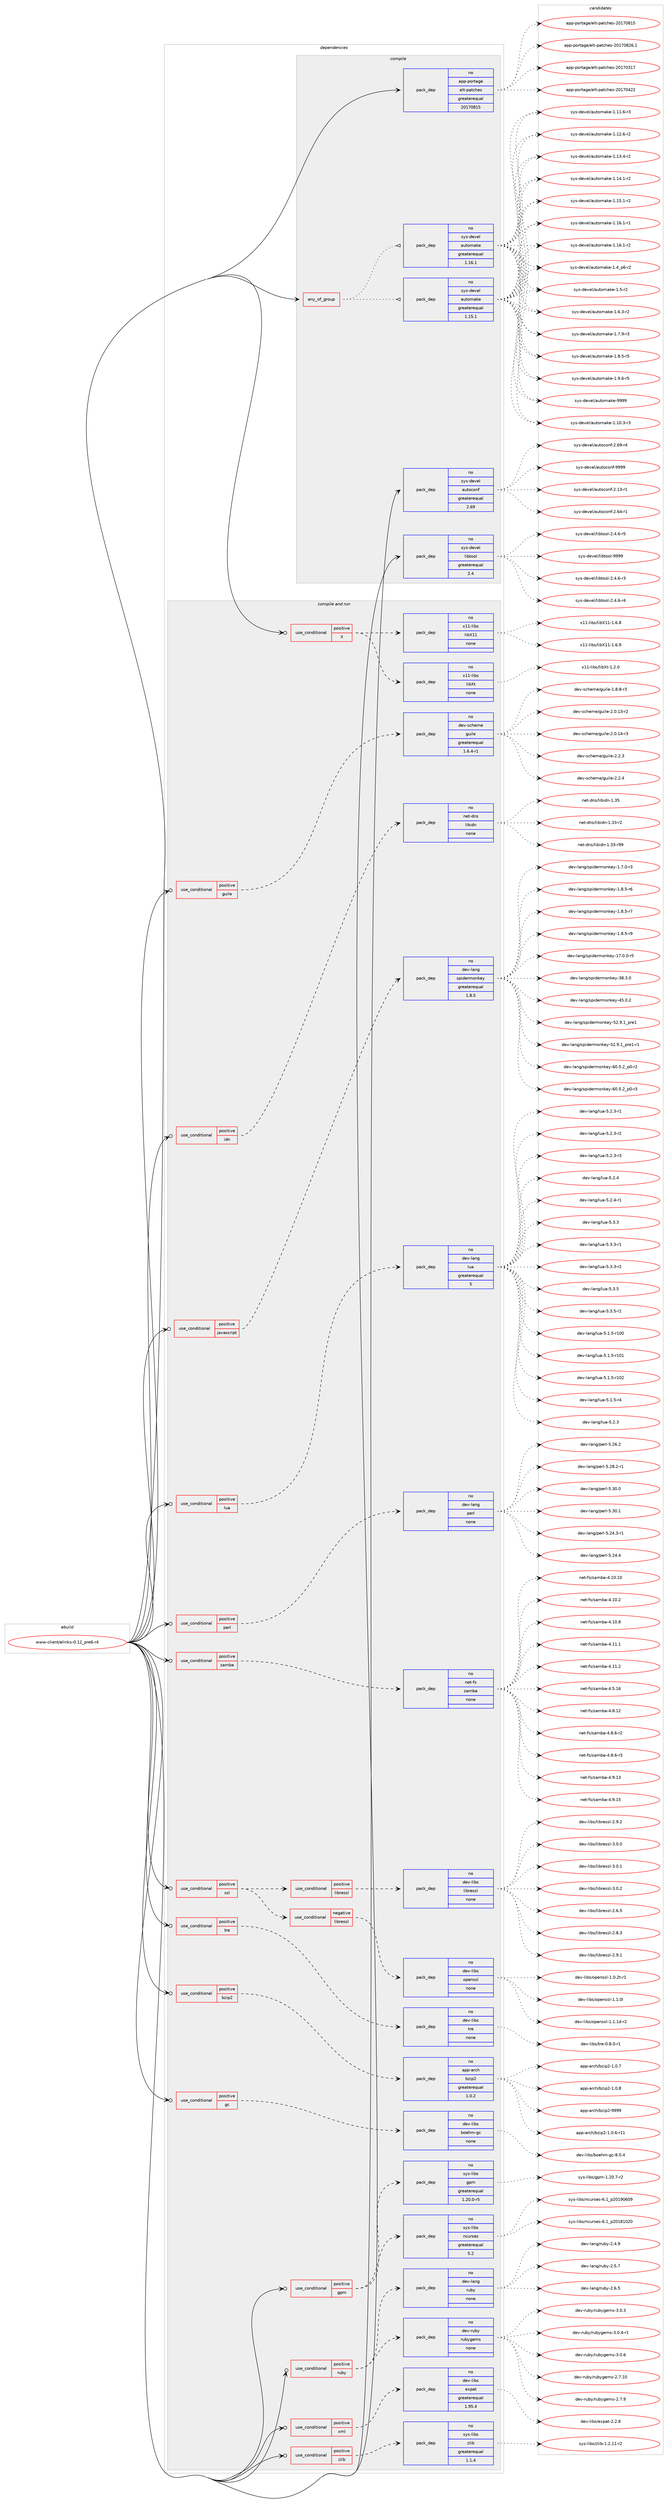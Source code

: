 digraph prolog {

# *************
# Graph options
# *************

newrank=true;
concentrate=true;
compound=true;
graph [rankdir=LR,fontname=Helvetica,fontsize=10,ranksep=1.5];#, ranksep=2.5, nodesep=0.2];
edge  [arrowhead=vee];
node  [fontname=Helvetica,fontsize=10];

# **********
# The ebuild
# **********

subgraph cluster_leftcol {
color=gray;
rank=same;
label=<<i>ebuild</i>>;
id [label="www-client/elinks-0.12_pre6-r4", color=red, width=4, href="../www-client/elinks-0.12_pre6-r4.svg"];
}

# ****************
# The dependencies
# ****************

subgraph cluster_midcol {
color=gray;
label=<<i>dependencies</i>>;
subgraph cluster_compile {
fillcolor="#eeeeee";
style=filled;
label=<<i>compile</i>>;
subgraph any15752 {
dependency906916 [label=<<TABLE BORDER="0" CELLBORDER="1" CELLSPACING="0" CELLPADDING="4"><TR><TD CELLPADDING="10">any_of_group</TD></TR></TABLE>>, shape=none, color=red];subgraph pack673235 {
dependency906917 [label=<<TABLE BORDER="0" CELLBORDER="1" CELLSPACING="0" CELLPADDING="4" WIDTH="220"><TR><TD ROWSPAN="6" CELLPADDING="30">pack_dep</TD></TR><TR><TD WIDTH="110">no</TD></TR><TR><TD>sys-devel</TD></TR><TR><TD>automake</TD></TR><TR><TD>greaterequal</TD></TR><TR><TD>1.16.1</TD></TR></TABLE>>, shape=none, color=blue];
}
dependency906916:e -> dependency906917:w [weight=20,style="dotted",arrowhead="oinv"];
subgraph pack673236 {
dependency906918 [label=<<TABLE BORDER="0" CELLBORDER="1" CELLSPACING="0" CELLPADDING="4" WIDTH="220"><TR><TD ROWSPAN="6" CELLPADDING="30">pack_dep</TD></TR><TR><TD WIDTH="110">no</TD></TR><TR><TD>sys-devel</TD></TR><TR><TD>automake</TD></TR><TR><TD>greaterequal</TD></TR><TR><TD>1.15.1</TD></TR></TABLE>>, shape=none, color=blue];
}
dependency906916:e -> dependency906918:w [weight=20,style="dotted",arrowhead="oinv"];
}
id:e -> dependency906916:w [weight=20,style="solid",arrowhead="vee"];
subgraph pack673237 {
dependency906919 [label=<<TABLE BORDER="0" CELLBORDER="1" CELLSPACING="0" CELLPADDING="4" WIDTH="220"><TR><TD ROWSPAN="6" CELLPADDING="30">pack_dep</TD></TR><TR><TD WIDTH="110">no</TD></TR><TR><TD>app-portage</TD></TR><TR><TD>elt-patches</TD></TR><TR><TD>greaterequal</TD></TR><TR><TD>20170815</TD></TR></TABLE>>, shape=none, color=blue];
}
id:e -> dependency906919:w [weight=20,style="solid",arrowhead="vee"];
subgraph pack673238 {
dependency906920 [label=<<TABLE BORDER="0" CELLBORDER="1" CELLSPACING="0" CELLPADDING="4" WIDTH="220"><TR><TD ROWSPAN="6" CELLPADDING="30">pack_dep</TD></TR><TR><TD WIDTH="110">no</TD></TR><TR><TD>sys-devel</TD></TR><TR><TD>autoconf</TD></TR><TR><TD>greaterequal</TD></TR><TR><TD>2.69</TD></TR></TABLE>>, shape=none, color=blue];
}
id:e -> dependency906920:w [weight=20,style="solid",arrowhead="vee"];
subgraph pack673239 {
dependency906921 [label=<<TABLE BORDER="0" CELLBORDER="1" CELLSPACING="0" CELLPADDING="4" WIDTH="220"><TR><TD ROWSPAN="6" CELLPADDING="30">pack_dep</TD></TR><TR><TD WIDTH="110">no</TD></TR><TR><TD>sys-devel</TD></TR><TR><TD>libtool</TD></TR><TR><TD>greaterequal</TD></TR><TR><TD>2.4</TD></TR></TABLE>>, shape=none, color=blue];
}
id:e -> dependency906921:w [weight=20,style="solid",arrowhead="vee"];
}
subgraph cluster_compileandrun {
fillcolor="#eeeeee";
style=filled;
label=<<i>compile and run</i>>;
subgraph cond217361 {
dependency906922 [label=<<TABLE BORDER="0" CELLBORDER="1" CELLSPACING="0" CELLPADDING="4"><TR><TD ROWSPAN="3" CELLPADDING="10">use_conditional</TD></TR><TR><TD>positive</TD></TR><TR><TD>X</TD></TR></TABLE>>, shape=none, color=red];
subgraph pack673240 {
dependency906923 [label=<<TABLE BORDER="0" CELLBORDER="1" CELLSPACING="0" CELLPADDING="4" WIDTH="220"><TR><TD ROWSPAN="6" CELLPADDING="30">pack_dep</TD></TR><TR><TD WIDTH="110">no</TD></TR><TR><TD>x11-libs</TD></TR><TR><TD>libX11</TD></TR><TR><TD>none</TD></TR><TR><TD></TD></TR></TABLE>>, shape=none, color=blue];
}
dependency906922:e -> dependency906923:w [weight=20,style="dashed",arrowhead="vee"];
subgraph pack673241 {
dependency906924 [label=<<TABLE BORDER="0" CELLBORDER="1" CELLSPACING="0" CELLPADDING="4" WIDTH="220"><TR><TD ROWSPAN="6" CELLPADDING="30">pack_dep</TD></TR><TR><TD WIDTH="110">no</TD></TR><TR><TD>x11-libs</TD></TR><TR><TD>libXt</TD></TR><TR><TD>none</TD></TR><TR><TD></TD></TR></TABLE>>, shape=none, color=blue];
}
dependency906922:e -> dependency906924:w [weight=20,style="dashed",arrowhead="vee"];
}
id:e -> dependency906922:w [weight=20,style="solid",arrowhead="odotvee"];
subgraph cond217362 {
dependency906925 [label=<<TABLE BORDER="0" CELLBORDER="1" CELLSPACING="0" CELLPADDING="4"><TR><TD ROWSPAN="3" CELLPADDING="10">use_conditional</TD></TR><TR><TD>positive</TD></TR><TR><TD>bzip2</TD></TR></TABLE>>, shape=none, color=red];
subgraph pack673242 {
dependency906926 [label=<<TABLE BORDER="0" CELLBORDER="1" CELLSPACING="0" CELLPADDING="4" WIDTH="220"><TR><TD ROWSPAN="6" CELLPADDING="30">pack_dep</TD></TR><TR><TD WIDTH="110">no</TD></TR><TR><TD>app-arch</TD></TR><TR><TD>bzip2</TD></TR><TR><TD>greaterequal</TD></TR><TR><TD>1.0.2</TD></TR></TABLE>>, shape=none, color=blue];
}
dependency906925:e -> dependency906926:w [weight=20,style="dashed",arrowhead="vee"];
}
id:e -> dependency906925:w [weight=20,style="solid",arrowhead="odotvee"];
subgraph cond217363 {
dependency906927 [label=<<TABLE BORDER="0" CELLBORDER="1" CELLSPACING="0" CELLPADDING="4"><TR><TD ROWSPAN="3" CELLPADDING="10">use_conditional</TD></TR><TR><TD>positive</TD></TR><TR><TD>gc</TD></TR></TABLE>>, shape=none, color=red];
subgraph pack673243 {
dependency906928 [label=<<TABLE BORDER="0" CELLBORDER="1" CELLSPACING="0" CELLPADDING="4" WIDTH="220"><TR><TD ROWSPAN="6" CELLPADDING="30">pack_dep</TD></TR><TR><TD WIDTH="110">no</TD></TR><TR><TD>dev-libs</TD></TR><TR><TD>boehm-gc</TD></TR><TR><TD>none</TD></TR><TR><TD></TD></TR></TABLE>>, shape=none, color=blue];
}
dependency906927:e -> dependency906928:w [weight=20,style="dashed",arrowhead="vee"];
}
id:e -> dependency906927:w [weight=20,style="solid",arrowhead="odotvee"];
subgraph cond217364 {
dependency906929 [label=<<TABLE BORDER="0" CELLBORDER="1" CELLSPACING="0" CELLPADDING="4"><TR><TD ROWSPAN="3" CELLPADDING="10">use_conditional</TD></TR><TR><TD>positive</TD></TR><TR><TD>gpm</TD></TR></TABLE>>, shape=none, color=red];
subgraph pack673244 {
dependency906930 [label=<<TABLE BORDER="0" CELLBORDER="1" CELLSPACING="0" CELLPADDING="4" WIDTH="220"><TR><TD ROWSPAN="6" CELLPADDING="30">pack_dep</TD></TR><TR><TD WIDTH="110">no</TD></TR><TR><TD>sys-libs</TD></TR><TR><TD>ncurses</TD></TR><TR><TD>greaterequal</TD></TR><TR><TD>5.2</TD></TR></TABLE>>, shape=none, color=blue];
}
dependency906929:e -> dependency906930:w [weight=20,style="dashed",arrowhead="vee"];
subgraph pack673245 {
dependency906931 [label=<<TABLE BORDER="0" CELLBORDER="1" CELLSPACING="0" CELLPADDING="4" WIDTH="220"><TR><TD ROWSPAN="6" CELLPADDING="30">pack_dep</TD></TR><TR><TD WIDTH="110">no</TD></TR><TR><TD>sys-libs</TD></TR><TR><TD>gpm</TD></TR><TR><TD>greaterequal</TD></TR><TR><TD>1.20.0-r5</TD></TR></TABLE>>, shape=none, color=blue];
}
dependency906929:e -> dependency906931:w [weight=20,style="dashed",arrowhead="vee"];
}
id:e -> dependency906929:w [weight=20,style="solid",arrowhead="odotvee"];
subgraph cond217365 {
dependency906932 [label=<<TABLE BORDER="0" CELLBORDER="1" CELLSPACING="0" CELLPADDING="4"><TR><TD ROWSPAN="3" CELLPADDING="10">use_conditional</TD></TR><TR><TD>positive</TD></TR><TR><TD>guile</TD></TR></TABLE>>, shape=none, color=red];
subgraph pack673246 {
dependency906933 [label=<<TABLE BORDER="0" CELLBORDER="1" CELLSPACING="0" CELLPADDING="4" WIDTH="220"><TR><TD ROWSPAN="6" CELLPADDING="30">pack_dep</TD></TR><TR><TD WIDTH="110">no</TD></TR><TR><TD>dev-scheme</TD></TR><TR><TD>guile</TD></TR><TR><TD>greaterequal</TD></TR><TR><TD>1.6.4-r1</TD></TR></TABLE>>, shape=none, color=blue];
}
dependency906932:e -> dependency906933:w [weight=20,style="dashed",arrowhead="vee"];
}
id:e -> dependency906932:w [weight=20,style="solid",arrowhead="odotvee"];
subgraph cond217366 {
dependency906934 [label=<<TABLE BORDER="0" CELLBORDER="1" CELLSPACING="0" CELLPADDING="4"><TR><TD ROWSPAN="3" CELLPADDING="10">use_conditional</TD></TR><TR><TD>positive</TD></TR><TR><TD>idn</TD></TR></TABLE>>, shape=none, color=red];
subgraph pack673247 {
dependency906935 [label=<<TABLE BORDER="0" CELLBORDER="1" CELLSPACING="0" CELLPADDING="4" WIDTH="220"><TR><TD ROWSPAN="6" CELLPADDING="30">pack_dep</TD></TR><TR><TD WIDTH="110">no</TD></TR><TR><TD>net-dns</TD></TR><TR><TD>libidn</TD></TR><TR><TD>none</TD></TR><TR><TD></TD></TR></TABLE>>, shape=none, color=blue];
}
dependency906934:e -> dependency906935:w [weight=20,style="dashed",arrowhead="vee"];
}
id:e -> dependency906934:w [weight=20,style="solid",arrowhead="odotvee"];
subgraph cond217367 {
dependency906936 [label=<<TABLE BORDER="0" CELLBORDER="1" CELLSPACING="0" CELLPADDING="4"><TR><TD ROWSPAN="3" CELLPADDING="10">use_conditional</TD></TR><TR><TD>positive</TD></TR><TR><TD>javascript</TD></TR></TABLE>>, shape=none, color=red];
subgraph pack673248 {
dependency906937 [label=<<TABLE BORDER="0" CELLBORDER="1" CELLSPACING="0" CELLPADDING="4" WIDTH="220"><TR><TD ROWSPAN="6" CELLPADDING="30">pack_dep</TD></TR><TR><TD WIDTH="110">no</TD></TR><TR><TD>dev-lang</TD></TR><TR><TD>spidermonkey</TD></TR><TR><TD>greaterequal</TD></TR><TR><TD>1.8.5</TD></TR></TABLE>>, shape=none, color=blue];
}
dependency906936:e -> dependency906937:w [weight=20,style="dashed",arrowhead="vee"];
}
id:e -> dependency906936:w [weight=20,style="solid",arrowhead="odotvee"];
subgraph cond217368 {
dependency906938 [label=<<TABLE BORDER="0" CELLBORDER="1" CELLSPACING="0" CELLPADDING="4"><TR><TD ROWSPAN="3" CELLPADDING="10">use_conditional</TD></TR><TR><TD>positive</TD></TR><TR><TD>lua</TD></TR></TABLE>>, shape=none, color=red];
subgraph pack673249 {
dependency906939 [label=<<TABLE BORDER="0" CELLBORDER="1" CELLSPACING="0" CELLPADDING="4" WIDTH="220"><TR><TD ROWSPAN="6" CELLPADDING="30">pack_dep</TD></TR><TR><TD WIDTH="110">no</TD></TR><TR><TD>dev-lang</TD></TR><TR><TD>lua</TD></TR><TR><TD>greaterequal</TD></TR><TR><TD>5</TD></TR></TABLE>>, shape=none, color=blue];
}
dependency906938:e -> dependency906939:w [weight=20,style="dashed",arrowhead="vee"];
}
id:e -> dependency906938:w [weight=20,style="solid",arrowhead="odotvee"];
subgraph cond217369 {
dependency906940 [label=<<TABLE BORDER="0" CELLBORDER="1" CELLSPACING="0" CELLPADDING="4"><TR><TD ROWSPAN="3" CELLPADDING="10">use_conditional</TD></TR><TR><TD>positive</TD></TR><TR><TD>perl</TD></TR></TABLE>>, shape=none, color=red];
subgraph pack673250 {
dependency906941 [label=<<TABLE BORDER="0" CELLBORDER="1" CELLSPACING="0" CELLPADDING="4" WIDTH="220"><TR><TD ROWSPAN="6" CELLPADDING="30">pack_dep</TD></TR><TR><TD WIDTH="110">no</TD></TR><TR><TD>dev-lang</TD></TR><TR><TD>perl</TD></TR><TR><TD>none</TD></TR><TR><TD></TD></TR></TABLE>>, shape=none, color=blue];
}
dependency906940:e -> dependency906941:w [weight=20,style="dashed",arrowhead="vee"];
}
id:e -> dependency906940:w [weight=20,style="solid",arrowhead="odotvee"];
subgraph cond217370 {
dependency906942 [label=<<TABLE BORDER="0" CELLBORDER="1" CELLSPACING="0" CELLPADDING="4"><TR><TD ROWSPAN="3" CELLPADDING="10">use_conditional</TD></TR><TR><TD>positive</TD></TR><TR><TD>ruby</TD></TR></TABLE>>, shape=none, color=red];
subgraph pack673251 {
dependency906943 [label=<<TABLE BORDER="0" CELLBORDER="1" CELLSPACING="0" CELLPADDING="4" WIDTH="220"><TR><TD ROWSPAN="6" CELLPADDING="30">pack_dep</TD></TR><TR><TD WIDTH="110">no</TD></TR><TR><TD>dev-lang</TD></TR><TR><TD>ruby</TD></TR><TR><TD>none</TD></TR><TR><TD></TD></TR></TABLE>>, shape=none, color=blue];
}
dependency906942:e -> dependency906943:w [weight=20,style="dashed",arrowhead="vee"];
subgraph pack673252 {
dependency906944 [label=<<TABLE BORDER="0" CELLBORDER="1" CELLSPACING="0" CELLPADDING="4" WIDTH="220"><TR><TD ROWSPAN="6" CELLPADDING="30">pack_dep</TD></TR><TR><TD WIDTH="110">no</TD></TR><TR><TD>dev-ruby</TD></TR><TR><TD>rubygems</TD></TR><TR><TD>none</TD></TR><TR><TD></TD></TR></TABLE>>, shape=none, color=blue];
}
dependency906942:e -> dependency906944:w [weight=20,style="dashed",arrowhead="vee"];
}
id:e -> dependency906942:w [weight=20,style="solid",arrowhead="odotvee"];
subgraph cond217371 {
dependency906945 [label=<<TABLE BORDER="0" CELLBORDER="1" CELLSPACING="0" CELLPADDING="4"><TR><TD ROWSPAN="3" CELLPADDING="10">use_conditional</TD></TR><TR><TD>positive</TD></TR><TR><TD>samba</TD></TR></TABLE>>, shape=none, color=red];
subgraph pack673253 {
dependency906946 [label=<<TABLE BORDER="0" CELLBORDER="1" CELLSPACING="0" CELLPADDING="4" WIDTH="220"><TR><TD ROWSPAN="6" CELLPADDING="30">pack_dep</TD></TR><TR><TD WIDTH="110">no</TD></TR><TR><TD>net-fs</TD></TR><TR><TD>samba</TD></TR><TR><TD>none</TD></TR><TR><TD></TD></TR></TABLE>>, shape=none, color=blue];
}
dependency906945:e -> dependency906946:w [weight=20,style="dashed",arrowhead="vee"];
}
id:e -> dependency906945:w [weight=20,style="solid",arrowhead="odotvee"];
subgraph cond217372 {
dependency906947 [label=<<TABLE BORDER="0" CELLBORDER="1" CELLSPACING="0" CELLPADDING="4"><TR><TD ROWSPAN="3" CELLPADDING="10">use_conditional</TD></TR><TR><TD>positive</TD></TR><TR><TD>ssl</TD></TR></TABLE>>, shape=none, color=red];
subgraph cond217373 {
dependency906948 [label=<<TABLE BORDER="0" CELLBORDER="1" CELLSPACING="0" CELLPADDING="4"><TR><TD ROWSPAN="3" CELLPADDING="10">use_conditional</TD></TR><TR><TD>negative</TD></TR><TR><TD>libressl</TD></TR></TABLE>>, shape=none, color=red];
subgraph pack673254 {
dependency906949 [label=<<TABLE BORDER="0" CELLBORDER="1" CELLSPACING="0" CELLPADDING="4" WIDTH="220"><TR><TD ROWSPAN="6" CELLPADDING="30">pack_dep</TD></TR><TR><TD WIDTH="110">no</TD></TR><TR><TD>dev-libs</TD></TR><TR><TD>openssl</TD></TR><TR><TD>none</TD></TR><TR><TD></TD></TR></TABLE>>, shape=none, color=blue];
}
dependency906948:e -> dependency906949:w [weight=20,style="dashed",arrowhead="vee"];
}
dependency906947:e -> dependency906948:w [weight=20,style="dashed",arrowhead="vee"];
subgraph cond217374 {
dependency906950 [label=<<TABLE BORDER="0" CELLBORDER="1" CELLSPACING="0" CELLPADDING="4"><TR><TD ROWSPAN="3" CELLPADDING="10">use_conditional</TD></TR><TR><TD>positive</TD></TR><TR><TD>libressl</TD></TR></TABLE>>, shape=none, color=red];
subgraph pack673255 {
dependency906951 [label=<<TABLE BORDER="0" CELLBORDER="1" CELLSPACING="0" CELLPADDING="4" WIDTH="220"><TR><TD ROWSPAN="6" CELLPADDING="30">pack_dep</TD></TR><TR><TD WIDTH="110">no</TD></TR><TR><TD>dev-libs</TD></TR><TR><TD>libressl</TD></TR><TR><TD>none</TD></TR><TR><TD></TD></TR></TABLE>>, shape=none, color=blue];
}
dependency906950:e -> dependency906951:w [weight=20,style="dashed",arrowhead="vee"];
}
dependency906947:e -> dependency906950:w [weight=20,style="dashed",arrowhead="vee"];
}
id:e -> dependency906947:w [weight=20,style="solid",arrowhead="odotvee"];
subgraph cond217375 {
dependency906952 [label=<<TABLE BORDER="0" CELLBORDER="1" CELLSPACING="0" CELLPADDING="4"><TR><TD ROWSPAN="3" CELLPADDING="10">use_conditional</TD></TR><TR><TD>positive</TD></TR><TR><TD>tre</TD></TR></TABLE>>, shape=none, color=red];
subgraph pack673256 {
dependency906953 [label=<<TABLE BORDER="0" CELLBORDER="1" CELLSPACING="0" CELLPADDING="4" WIDTH="220"><TR><TD ROWSPAN="6" CELLPADDING="30">pack_dep</TD></TR><TR><TD WIDTH="110">no</TD></TR><TR><TD>dev-libs</TD></TR><TR><TD>tre</TD></TR><TR><TD>none</TD></TR><TR><TD></TD></TR></TABLE>>, shape=none, color=blue];
}
dependency906952:e -> dependency906953:w [weight=20,style="dashed",arrowhead="vee"];
}
id:e -> dependency906952:w [weight=20,style="solid",arrowhead="odotvee"];
subgraph cond217376 {
dependency906954 [label=<<TABLE BORDER="0" CELLBORDER="1" CELLSPACING="0" CELLPADDING="4"><TR><TD ROWSPAN="3" CELLPADDING="10">use_conditional</TD></TR><TR><TD>positive</TD></TR><TR><TD>xml</TD></TR></TABLE>>, shape=none, color=red];
subgraph pack673257 {
dependency906955 [label=<<TABLE BORDER="0" CELLBORDER="1" CELLSPACING="0" CELLPADDING="4" WIDTH="220"><TR><TD ROWSPAN="6" CELLPADDING="30">pack_dep</TD></TR><TR><TD WIDTH="110">no</TD></TR><TR><TD>dev-libs</TD></TR><TR><TD>expat</TD></TR><TR><TD>greaterequal</TD></TR><TR><TD>1.95.4</TD></TR></TABLE>>, shape=none, color=blue];
}
dependency906954:e -> dependency906955:w [weight=20,style="dashed",arrowhead="vee"];
}
id:e -> dependency906954:w [weight=20,style="solid",arrowhead="odotvee"];
subgraph cond217377 {
dependency906956 [label=<<TABLE BORDER="0" CELLBORDER="1" CELLSPACING="0" CELLPADDING="4"><TR><TD ROWSPAN="3" CELLPADDING="10">use_conditional</TD></TR><TR><TD>positive</TD></TR><TR><TD>zlib</TD></TR></TABLE>>, shape=none, color=red];
subgraph pack673258 {
dependency906957 [label=<<TABLE BORDER="0" CELLBORDER="1" CELLSPACING="0" CELLPADDING="4" WIDTH="220"><TR><TD ROWSPAN="6" CELLPADDING="30">pack_dep</TD></TR><TR><TD WIDTH="110">no</TD></TR><TR><TD>sys-libs</TD></TR><TR><TD>zlib</TD></TR><TR><TD>greaterequal</TD></TR><TR><TD>1.1.4</TD></TR></TABLE>>, shape=none, color=blue];
}
dependency906956:e -> dependency906957:w [weight=20,style="dashed",arrowhead="vee"];
}
id:e -> dependency906956:w [weight=20,style="solid",arrowhead="odotvee"];
}
subgraph cluster_run {
fillcolor="#eeeeee";
style=filled;
label=<<i>run</i>>;
}
}

# **************
# The candidates
# **************

subgraph cluster_choices {
rank=same;
color=gray;
label=<<i>candidates</i>>;

subgraph choice673235 {
color=black;
nodesep=1;
choice11512111545100101118101108479711711611110997107101454946494846514511451 [label="sys-devel/automake-1.10.3-r3", color=red, width=4,href="../sys-devel/automake-1.10.3-r3.svg"];
choice11512111545100101118101108479711711611110997107101454946494946544511451 [label="sys-devel/automake-1.11.6-r3", color=red, width=4,href="../sys-devel/automake-1.11.6-r3.svg"];
choice11512111545100101118101108479711711611110997107101454946495046544511450 [label="sys-devel/automake-1.12.6-r2", color=red, width=4,href="../sys-devel/automake-1.12.6-r2.svg"];
choice11512111545100101118101108479711711611110997107101454946495146524511450 [label="sys-devel/automake-1.13.4-r2", color=red, width=4,href="../sys-devel/automake-1.13.4-r2.svg"];
choice11512111545100101118101108479711711611110997107101454946495246494511450 [label="sys-devel/automake-1.14.1-r2", color=red, width=4,href="../sys-devel/automake-1.14.1-r2.svg"];
choice11512111545100101118101108479711711611110997107101454946495346494511450 [label="sys-devel/automake-1.15.1-r2", color=red, width=4,href="../sys-devel/automake-1.15.1-r2.svg"];
choice11512111545100101118101108479711711611110997107101454946495446494511449 [label="sys-devel/automake-1.16.1-r1", color=red, width=4,href="../sys-devel/automake-1.16.1-r1.svg"];
choice11512111545100101118101108479711711611110997107101454946495446494511450 [label="sys-devel/automake-1.16.1-r2", color=red, width=4,href="../sys-devel/automake-1.16.1-r2.svg"];
choice115121115451001011181011084797117116111109971071014549465295112544511450 [label="sys-devel/automake-1.4_p6-r2", color=red, width=4,href="../sys-devel/automake-1.4_p6-r2.svg"];
choice11512111545100101118101108479711711611110997107101454946534511450 [label="sys-devel/automake-1.5-r2", color=red, width=4,href="../sys-devel/automake-1.5-r2.svg"];
choice115121115451001011181011084797117116111109971071014549465446514511450 [label="sys-devel/automake-1.6.3-r2", color=red, width=4,href="../sys-devel/automake-1.6.3-r2.svg"];
choice115121115451001011181011084797117116111109971071014549465546574511451 [label="sys-devel/automake-1.7.9-r3", color=red, width=4,href="../sys-devel/automake-1.7.9-r3.svg"];
choice115121115451001011181011084797117116111109971071014549465646534511453 [label="sys-devel/automake-1.8.5-r5", color=red, width=4,href="../sys-devel/automake-1.8.5-r5.svg"];
choice115121115451001011181011084797117116111109971071014549465746544511453 [label="sys-devel/automake-1.9.6-r5", color=red, width=4,href="../sys-devel/automake-1.9.6-r5.svg"];
choice115121115451001011181011084797117116111109971071014557575757 [label="sys-devel/automake-9999", color=red, width=4,href="../sys-devel/automake-9999.svg"];
dependency906917:e -> choice11512111545100101118101108479711711611110997107101454946494846514511451:w [style=dotted,weight="100"];
dependency906917:e -> choice11512111545100101118101108479711711611110997107101454946494946544511451:w [style=dotted,weight="100"];
dependency906917:e -> choice11512111545100101118101108479711711611110997107101454946495046544511450:w [style=dotted,weight="100"];
dependency906917:e -> choice11512111545100101118101108479711711611110997107101454946495146524511450:w [style=dotted,weight="100"];
dependency906917:e -> choice11512111545100101118101108479711711611110997107101454946495246494511450:w [style=dotted,weight="100"];
dependency906917:e -> choice11512111545100101118101108479711711611110997107101454946495346494511450:w [style=dotted,weight="100"];
dependency906917:e -> choice11512111545100101118101108479711711611110997107101454946495446494511449:w [style=dotted,weight="100"];
dependency906917:e -> choice11512111545100101118101108479711711611110997107101454946495446494511450:w [style=dotted,weight="100"];
dependency906917:e -> choice115121115451001011181011084797117116111109971071014549465295112544511450:w [style=dotted,weight="100"];
dependency906917:e -> choice11512111545100101118101108479711711611110997107101454946534511450:w [style=dotted,weight="100"];
dependency906917:e -> choice115121115451001011181011084797117116111109971071014549465446514511450:w [style=dotted,weight="100"];
dependency906917:e -> choice115121115451001011181011084797117116111109971071014549465546574511451:w [style=dotted,weight="100"];
dependency906917:e -> choice115121115451001011181011084797117116111109971071014549465646534511453:w [style=dotted,weight="100"];
dependency906917:e -> choice115121115451001011181011084797117116111109971071014549465746544511453:w [style=dotted,weight="100"];
dependency906917:e -> choice115121115451001011181011084797117116111109971071014557575757:w [style=dotted,weight="100"];
}
subgraph choice673236 {
color=black;
nodesep=1;
choice11512111545100101118101108479711711611110997107101454946494846514511451 [label="sys-devel/automake-1.10.3-r3", color=red, width=4,href="../sys-devel/automake-1.10.3-r3.svg"];
choice11512111545100101118101108479711711611110997107101454946494946544511451 [label="sys-devel/automake-1.11.6-r3", color=red, width=4,href="../sys-devel/automake-1.11.6-r3.svg"];
choice11512111545100101118101108479711711611110997107101454946495046544511450 [label="sys-devel/automake-1.12.6-r2", color=red, width=4,href="../sys-devel/automake-1.12.6-r2.svg"];
choice11512111545100101118101108479711711611110997107101454946495146524511450 [label="sys-devel/automake-1.13.4-r2", color=red, width=4,href="../sys-devel/automake-1.13.4-r2.svg"];
choice11512111545100101118101108479711711611110997107101454946495246494511450 [label="sys-devel/automake-1.14.1-r2", color=red, width=4,href="../sys-devel/automake-1.14.1-r2.svg"];
choice11512111545100101118101108479711711611110997107101454946495346494511450 [label="sys-devel/automake-1.15.1-r2", color=red, width=4,href="../sys-devel/automake-1.15.1-r2.svg"];
choice11512111545100101118101108479711711611110997107101454946495446494511449 [label="sys-devel/automake-1.16.1-r1", color=red, width=4,href="../sys-devel/automake-1.16.1-r1.svg"];
choice11512111545100101118101108479711711611110997107101454946495446494511450 [label="sys-devel/automake-1.16.1-r2", color=red, width=4,href="../sys-devel/automake-1.16.1-r2.svg"];
choice115121115451001011181011084797117116111109971071014549465295112544511450 [label="sys-devel/automake-1.4_p6-r2", color=red, width=4,href="../sys-devel/automake-1.4_p6-r2.svg"];
choice11512111545100101118101108479711711611110997107101454946534511450 [label="sys-devel/automake-1.5-r2", color=red, width=4,href="../sys-devel/automake-1.5-r2.svg"];
choice115121115451001011181011084797117116111109971071014549465446514511450 [label="sys-devel/automake-1.6.3-r2", color=red, width=4,href="../sys-devel/automake-1.6.3-r2.svg"];
choice115121115451001011181011084797117116111109971071014549465546574511451 [label="sys-devel/automake-1.7.9-r3", color=red, width=4,href="../sys-devel/automake-1.7.9-r3.svg"];
choice115121115451001011181011084797117116111109971071014549465646534511453 [label="sys-devel/automake-1.8.5-r5", color=red, width=4,href="../sys-devel/automake-1.8.5-r5.svg"];
choice115121115451001011181011084797117116111109971071014549465746544511453 [label="sys-devel/automake-1.9.6-r5", color=red, width=4,href="../sys-devel/automake-1.9.6-r5.svg"];
choice115121115451001011181011084797117116111109971071014557575757 [label="sys-devel/automake-9999", color=red, width=4,href="../sys-devel/automake-9999.svg"];
dependency906918:e -> choice11512111545100101118101108479711711611110997107101454946494846514511451:w [style=dotted,weight="100"];
dependency906918:e -> choice11512111545100101118101108479711711611110997107101454946494946544511451:w [style=dotted,weight="100"];
dependency906918:e -> choice11512111545100101118101108479711711611110997107101454946495046544511450:w [style=dotted,weight="100"];
dependency906918:e -> choice11512111545100101118101108479711711611110997107101454946495146524511450:w [style=dotted,weight="100"];
dependency906918:e -> choice11512111545100101118101108479711711611110997107101454946495246494511450:w [style=dotted,weight="100"];
dependency906918:e -> choice11512111545100101118101108479711711611110997107101454946495346494511450:w [style=dotted,weight="100"];
dependency906918:e -> choice11512111545100101118101108479711711611110997107101454946495446494511449:w [style=dotted,weight="100"];
dependency906918:e -> choice11512111545100101118101108479711711611110997107101454946495446494511450:w [style=dotted,weight="100"];
dependency906918:e -> choice115121115451001011181011084797117116111109971071014549465295112544511450:w [style=dotted,weight="100"];
dependency906918:e -> choice11512111545100101118101108479711711611110997107101454946534511450:w [style=dotted,weight="100"];
dependency906918:e -> choice115121115451001011181011084797117116111109971071014549465446514511450:w [style=dotted,weight="100"];
dependency906918:e -> choice115121115451001011181011084797117116111109971071014549465546574511451:w [style=dotted,weight="100"];
dependency906918:e -> choice115121115451001011181011084797117116111109971071014549465646534511453:w [style=dotted,weight="100"];
dependency906918:e -> choice115121115451001011181011084797117116111109971071014549465746544511453:w [style=dotted,weight="100"];
dependency906918:e -> choice115121115451001011181011084797117116111109971071014557575757:w [style=dotted,weight="100"];
}
subgraph choice673237 {
color=black;
nodesep=1;
choice97112112451121111141169710310147101108116451129711699104101115455048495548514955 [label="app-portage/elt-patches-20170317", color=red, width=4,href="../app-portage/elt-patches-20170317.svg"];
choice97112112451121111141169710310147101108116451129711699104101115455048495548525050 [label="app-portage/elt-patches-20170422", color=red, width=4,href="../app-portage/elt-patches-20170422.svg"];
choice97112112451121111141169710310147101108116451129711699104101115455048495548564953 [label="app-portage/elt-patches-20170815", color=red, width=4,href="../app-portage/elt-patches-20170815.svg"];
choice971121124511211111411697103101471011081164511297116991041011154550484955485650544649 [label="app-portage/elt-patches-20170826.1", color=red, width=4,href="../app-portage/elt-patches-20170826.1.svg"];
dependency906919:e -> choice97112112451121111141169710310147101108116451129711699104101115455048495548514955:w [style=dotted,weight="100"];
dependency906919:e -> choice97112112451121111141169710310147101108116451129711699104101115455048495548525050:w [style=dotted,weight="100"];
dependency906919:e -> choice97112112451121111141169710310147101108116451129711699104101115455048495548564953:w [style=dotted,weight="100"];
dependency906919:e -> choice971121124511211111411697103101471011081164511297116991041011154550484955485650544649:w [style=dotted,weight="100"];
}
subgraph choice673238 {
color=black;
nodesep=1;
choice1151211154510010111810110847971171161119911111010245504649514511449 [label="sys-devel/autoconf-2.13-r1", color=red, width=4,href="../sys-devel/autoconf-2.13-r1.svg"];
choice1151211154510010111810110847971171161119911111010245504654524511449 [label="sys-devel/autoconf-2.64-r1", color=red, width=4,href="../sys-devel/autoconf-2.64-r1.svg"];
choice1151211154510010111810110847971171161119911111010245504654574511452 [label="sys-devel/autoconf-2.69-r4", color=red, width=4,href="../sys-devel/autoconf-2.69-r4.svg"];
choice115121115451001011181011084797117116111991111101024557575757 [label="sys-devel/autoconf-9999", color=red, width=4,href="../sys-devel/autoconf-9999.svg"];
dependency906920:e -> choice1151211154510010111810110847971171161119911111010245504649514511449:w [style=dotted,weight="100"];
dependency906920:e -> choice1151211154510010111810110847971171161119911111010245504654524511449:w [style=dotted,weight="100"];
dependency906920:e -> choice1151211154510010111810110847971171161119911111010245504654574511452:w [style=dotted,weight="100"];
dependency906920:e -> choice115121115451001011181011084797117116111991111101024557575757:w [style=dotted,weight="100"];
}
subgraph choice673239 {
color=black;
nodesep=1;
choice1151211154510010111810110847108105981161111111084550465246544511451 [label="sys-devel/libtool-2.4.6-r3", color=red, width=4,href="../sys-devel/libtool-2.4.6-r3.svg"];
choice1151211154510010111810110847108105981161111111084550465246544511452 [label="sys-devel/libtool-2.4.6-r4", color=red, width=4,href="../sys-devel/libtool-2.4.6-r4.svg"];
choice1151211154510010111810110847108105981161111111084550465246544511453 [label="sys-devel/libtool-2.4.6-r5", color=red, width=4,href="../sys-devel/libtool-2.4.6-r5.svg"];
choice1151211154510010111810110847108105981161111111084557575757 [label="sys-devel/libtool-9999", color=red, width=4,href="../sys-devel/libtool-9999.svg"];
dependency906921:e -> choice1151211154510010111810110847108105981161111111084550465246544511451:w [style=dotted,weight="100"];
dependency906921:e -> choice1151211154510010111810110847108105981161111111084550465246544511452:w [style=dotted,weight="100"];
dependency906921:e -> choice1151211154510010111810110847108105981161111111084550465246544511453:w [style=dotted,weight="100"];
dependency906921:e -> choice1151211154510010111810110847108105981161111111084557575757:w [style=dotted,weight="100"];
}
subgraph choice673240 {
color=black;
nodesep=1;
choice120494945108105981154710810598884949454946544656 [label="x11-libs/libX11-1.6.8", color=red, width=4,href="../x11-libs/libX11-1.6.8.svg"];
choice120494945108105981154710810598884949454946544657 [label="x11-libs/libX11-1.6.9", color=red, width=4,href="../x11-libs/libX11-1.6.9.svg"];
dependency906923:e -> choice120494945108105981154710810598884949454946544656:w [style=dotted,weight="100"];
dependency906923:e -> choice120494945108105981154710810598884949454946544657:w [style=dotted,weight="100"];
}
subgraph choice673241 {
color=black;
nodesep=1;
choice12049494510810598115471081059888116454946504648 [label="x11-libs/libXt-1.2.0", color=red, width=4,href="../x11-libs/libXt-1.2.0.svg"];
dependency906924:e -> choice12049494510810598115471081059888116454946504648:w [style=dotted,weight="100"];
}
subgraph choice673242 {
color=black;
nodesep=1;
choice97112112459711499104479812210511250454946484654451144949 [label="app-arch/bzip2-1.0.6-r11", color=red, width=4,href="../app-arch/bzip2-1.0.6-r11.svg"];
choice97112112459711499104479812210511250454946484655 [label="app-arch/bzip2-1.0.7", color=red, width=4,href="../app-arch/bzip2-1.0.7.svg"];
choice97112112459711499104479812210511250454946484656 [label="app-arch/bzip2-1.0.8", color=red, width=4,href="../app-arch/bzip2-1.0.8.svg"];
choice971121124597114991044798122105112504557575757 [label="app-arch/bzip2-9999", color=red, width=4,href="../app-arch/bzip2-9999.svg"];
dependency906926:e -> choice97112112459711499104479812210511250454946484654451144949:w [style=dotted,weight="100"];
dependency906926:e -> choice97112112459711499104479812210511250454946484655:w [style=dotted,weight="100"];
dependency906926:e -> choice97112112459711499104479812210511250454946484656:w [style=dotted,weight="100"];
dependency906926:e -> choice971121124597114991044798122105112504557575757:w [style=dotted,weight="100"];
}
subgraph choice673243 {
color=black;
nodesep=1;
choice100101118451081059811547981111011041094510399455646484652 [label="dev-libs/boehm-gc-8.0.4", color=red, width=4,href="../dev-libs/boehm-gc-8.0.4.svg"];
dependency906928:e -> choice100101118451081059811547981111011041094510399455646484652:w [style=dotted,weight="100"];
}
subgraph choice673244 {
color=black;
nodesep=1;
choice1151211154510810598115471109911711411510111545544649951125048495649485048 [label="sys-libs/ncurses-6.1_p20181020", color=red, width=4,href="../sys-libs/ncurses-6.1_p20181020.svg"];
choice1151211154510810598115471109911711411510111545544649951125048495748544857 [label="sys-libs/ncurses-6.1_p20190609", color=red, width=4,href="../sys-libs/ncurses-6.1_p20190609.svg"];
dependency906930:e -> choice1151211154510810598115471109911711411510111545544649951125048495649485048:w [style=dotted,weight="100"];
dependency906930:e -> choice1151211154510810598115471109911711411510111545544649951125048495748544857:w [style=dotted,weight="100"];
}
subgraph choice673245 {
color=black;
nodesep=1;
choice115121115451081059811547103112109454946504846554511450 [label="sys-libs/gpm-1.20.7-r2", color=red, width=4,href="../sys-libs/gpm-1.20.7-r2.svg"];
dependency906931:e -> choice115121115451081059811547103112109454946504846554511450:w [style=dotted,weight="100"];
}
subgraph choice673246 {
color=black;
nodesep=1;
choice1001011184511599104101109101471031171051081014549465646564511451 [label="dev-scheme/guile-1.8.8-r3", color=red, width=4,href="../dev-scheme/guile-1.8.8-r3.svg"];
choice100101118451159910410110910147103117105108101455046484649514511450 [label="dev-scheme/guile-2.0.13-r2", color=red, width=4,href="../dev-scheme/guile-2.0.13-r2.svg"];
choice100101118451159910410110910147103117105108101455046484649524511451 [label="dev-scheme/guile-2.0.14-r3", color=red, width=4,href="../dev-scheme/guile-2.0.14-r3.svg"];
choice100101118451159910410110910147103117105108101455046504651 [label="dev-scheme/guile-2.2.3", color=red, width=4,href="../dev-scheme/guile-2.2.3.svg"];
choice100101118451159910410110910147103117105108101455046504652 [label="dev-scheme/guile-2.2.4", color=red, width=4,href="../dev-scheme/guile-2.2.4.svg"];
dependency906933:e -> choice1001011184511599104101109101471031171051081014549465646564511451:w [style=dotted,weight="100"];
dependency906933:e -> choice100101118451159910410110910147103117105108101455046484649514511450:w [style=dotted,weight="100"];
dependency906933:e -> choice100101118451159910410110910147103117105108101455046484649524511451:w [style=dotted,weight="100"];
dependency906933:e -> choice100101118451159910410110910147103117105108101455046504651:w [style=dotted,weight="100"];
dependency906933:e -> choice100101118451159910410110910147103117105108101455046504652:w [style=dotted,weight="100"];
}
subgraph choice673247 {
color=black;
nodesep=1;
choice11010111645100110115471081059810510011045494651514511450 [label="net-dns/libidn-1.33-r2", color=red, width=4,href="../net-dns/libidn-1.33-r2.svg"];
choice1101011164510011011547108105981051001104549465151451145757 [label="net-dns/libidn-1.33-r99", color=red, width=4,href="../net-dns/libidn-1.33-r99.svg"];
choice1101011164510011011547108105981051001104549465153 [label="net-dns/libidn-1.35", color=red, width=4,href="../net-dns/libidn-1.35.svg"];
dependency906935:e -> choice11010111645100110115471081059810510011045494651514511450:w [style=dotted,weight="100"];
dependency906935:e -> choice1101011164510011011547108105981051001104549465151451145757:w [style=dotted,weight="100"];
dependency906935:e -> choice1101011164510011011547108105981051001104549465153:w [style=dotted,weight="100"];
}
subgraph choice673248 {
color=black;
nodesep=1;
choice1001011184510897110103471151121051001011141091111101071011214549465546484511451 [label="dev-lang/spidermonkey-1.7.0-r3", color=red, width=4,href="../dev-lang/spidermonkey-1.7.0-r3.svg"];
choice1001011184510897110103471151121051001011141091111101071011214549465646534511454 [label="dev-lang/spidermonkey-1.8.5-r6", color=red, width=4,href="../dev-lang/spidermonkey-1.8.5-r6.svg"];
choice1001011184510897110103471151121051001011141091111101071011214549465646534511455 [label="dev-lang/spidermonkey-1.8.5-r7", color=red, width=4,href="../dev-lang/spidermonkey-1.8.5-r7.svg"];
choice1001011184510897110103471151121051001011141091111101071011214549465646534511457 [label="dev-lang/spidermonkey-1.8.5-r9", color=red, width=4,href="../dev-lang/spidermonkey-1.8.5-r9.svg"];
choice100101118451089711010347115112105100101114109111110107101121454955464846484511453 [label="dev-lang/spidermonkey-17.0.0-r5", color=red, width=4,href="../dev-lang/spidermonkey-17.0.0-r5.svg"];
choice10010111845108971101034711511210510010111410911111010710112145515646514648 [label="dev-lang/spidermonkey-38.3.0", color=red, width=4,href="../dev-lang/spidermonkey-38.3.0.svg"];
choice10010111845108971101034711511210510010111410911111010710112145525346484650 [label="dev-lang/spidermonkey-45.0.2", color=red, width=4,href="../dev-lang/spidermonkey-45.0.2.svg"];
choice100101118451089711010347115112105100101114109111110107101121455350465746499511211410149 [label="dev-lang/spidermonkey-52.9.1_pre1", color=red, width=4,href="../dev-lang/spidermonkey-52.9.1_pre1.svg"];
choice1001011184510897110103471151121051001011141091111101071011214553504657464995112114101494511449 [label="dev-lang/spidermonkey-52.9.1_pre1-r1", color=red, width=4,href="../dev-lang/spidermonkey-52.9.1_pre1-r1.svg"];
choice1001011184510897110103471151121051001011141091111101071011214554484653465095112484511450 [label="dev-lang/spidermonkey-60.5.2_p0-r2", color=red, width=4,href="../dev-lang/spidermonkey-60.5.2_p0-r2.svg"];
choice1001011184510897110103471151121051001011141091111101071011214554484653465095112484511451 [label="dev-lang/spidermonkey-60.5.2_p0-r3", color=red, width=4,href="../dev-lang/spidermonkey-60.5.2_p0-r3.svg"];
dependency906937:e -> choice1001011184510897110103471151121051001011141091111101071011214549465546484511451:w [style=dotted,weight="100"];
dependency906937:e -> choice1001011184510897110103471151121051001011141091111101071011214549465646534511454:w [style=dotted,weight="100"];
dependency906937:e -> choice1001011184510897110103471151121051001011141091111101071011214549465646534511455:w [style=dotted,weight="100"];
dependency906937:e -> choice1001011184510897110103471151121051001011141091111101071011214549465646534511457:w [style=dotted,weight="100"];
dependency906937:e -> choice100101118451089711010347115112105100101114109111110107101121454955464846484511453:w [style=dotted,weight="100"];
dependency906937:e -> choice10010111845108971101034711511210510010111410911111010710112145515646514648:w [style=dotted,weight="100"];
dependency906937:e -> choice10010111845108971101034711511210510010111410911111010710112145525346484650:w [style=dotted,weight="100"];
dependency906937:e -> choice100101118451089711010347115112105100101114109111110107101121455350465746499511211410149:w [style=dotted,weight="100"];
dependency906937:e -> choice1001011184510897110103471151121051001011141091111101071011214553504657464995112114101494511449:w [style=dotted,weight="100"];
dependency906937:e -> choice1001011184510897110103471151121051001011141091111101071011214554484653465095112484511450:w [style=dotted,weight="100"];
dependency906937:e -> choice1001011184510897110103471151121051001011141091111101071011214554484653465095112484511451:w [style=dotted,weight="100"];
}
subgraph choice673249 {
color=black;
nodesep=1;
choice1001011184510897110103471081179745534649465345114494848 [label="dev-lang/lua-5.1.5-r100", color=red, width=4,href="../dev-lang/lua-5.1.5-r100.svg"];
choice1001011184510897110103471081179745534649465345114494849 [label="dev-lang/lua-5.1.5-r101", color=red, width=4,href="../dev-lang/lua-5.1.5-r101.svg"];
choice1001011184510897110103471081179745534649465345114494850 [label="dev-lang/lua-5.1.5-r102", color=red, width=4,href="../dev-lang/lua-5.1.5-r102.svg"];
choice100101118451089711010347108117974553464946534511452 [label="dev-lang/lua-5.1.5-r4", color=red, width=4,href="../dev-lang/lua-5.1.5-r4.svg"];
choice10010111845108971101034710811797455346504651 [label="dev-lang/lua-5.2.3", color=red, width=4,href="../dev-lang/lua-5.2.3.svg"];
choice100101118451089711010347108117974553465046514511449 [label="dev-lang/lua-5.2.3-r1", color=red, width=4,href="../dev-lang/lua-5.2.3-r1.svg"];
choice100101118451089711010347108117974553465046514511450 [label="dev-lang/lua-5.2.3-r2", color=red, width=4,href="../dev-lang/lua-5.2.3-r2.svg"];
choice100101118451089711010347108117974553465046514511451 [label="dev-lang/lua-5.2.3-r3", color=red, width=4,href="../dev-lang/lua-5.2.3-r3.svg"];
choice10010111845108971101034710811797455346504652 [label="dev-lang/lua-5.2.4", color=red, width=4,href="../dev-lang/lua-5.2.4.svg"];
choice100101118451089711010347108117974553465046524511449 [label="dev-lang/lua-5.2.4-r1", color=red, width=4,href="../dev-lang/lua-5.2.4-r1.svg"];
choice10010111845108971101034710811797455346514651 [label="dev-lang/lua-5.3.3", color=red, width=4,href="../dev-lang/lua-5.3.3.svg"];
choice100101118451089711010347108117974553465146514511449 [label="dev-lang/lua-5.3.3-r1", color=red, width=4,href="../dev-lang/lua-5.3.3-r1.svg"];
choice100101118451089711010347108117974553465146514511450 [label="dev-lang/lua-5.3.3-r2", color=red, width=4,href="../dev-lang/lua-5.3.3-r2.svg"];
choice10010111845108971101034710811797455346514653 [label="dev-lang/lua-5.3.5", color=red, width=4,href="../dev-lang/lua-5.3.5.svg"];
choice100101118451089711010347108117974553465146534511449 [label="dev-lang/lua-5.3.5-r1", color=red, width=4,href="../dev-lang/lua-5.3.5-r1.svg"];
dependency906939:e -> choice1001011184510897110103471081179745534649465345114494848:w [style=dotted,weight="100"];
dependency906939:e -> choice1001011184510897110103471081179745534649465345114494849:w [style=dotted,weight="100"];
dependency906939:e -> choice1001011184510897110103471081179745534649465345114494850:w [style=dotted,weight="100"];
dependency906939:e -> choice100101118451089711010347108117974553464946534511452:w [style=dotted,weight="100"];
dependency906939:e -> choice10010111845108971101034710811797455346504651:w [style=dotted,weight="100"];
dependency906939:e -> choice100101118451089711010347108117974553465046514511449:w [style=dotted,weight="100"];
dependency906939:e -> choice100101118451089711010347108117974553465046514511450:w [style=dotted,weight="100"];
dependency906939:e -> choice100101118451089711010347108117974553465046514511451:w [style=dotted,weight="100"];
dependency906939:e -> choice10010111845108971101034710811797455346504652:w [style=dotted,weight="100"];
dependency906939:e -> choice100101118451089711010347108117974553465046524511449:w [style=dotted,weight="100"];
dependency906939:e -> choice10010111845108971101034710811797455346514651:w [style=dotted,weight="100"];
dependency906939:e -> choice100101118451089711010347108117974553465146514511449:w [style=dotted,weight="100"];
dependency906939:e -> choice100101118451089711010347108117974553465146514511450:w [style=dotted,weight="100"];
dependency906939:e -> choice10010111845108971101034710811797455346514653:w [style=dotted,weight="100"];
dependency906939:e -> choice100101118451089711010347108117974553465146534511449:w [style=dotted,weight="100"];
}
subgraph choice673250 {
color=black;
nodesep=1;
choice100101118451089711010347112101114108455346505246514511449 [label="dev-lang/perl-5.24.3-r1", color=red, width=4,href="../dev-lang/perl-5.24.3-r1.svg"];
choice10010111845108971101034711210111410845534650524652 [label="dev-lang/perl-5.24.4", color=red, width=4,href="../dev-lang/perl-5.24.4.svg"];
choice10010111845108971101034711210111410845534650544650 [label="dev-lang/perl-5.26.2", color=red, width=4,href="../dev-lang/perl-5.26.2.svg"];
choice100101118451089711010347112101114108455346505646504511449 [label="dev-lang/perl-5.28.2-r1", color=red, width=4,href="../dev-lang/perl-5.28.2-r1.svg"];
choice10010111845108971101034711210111410845534651484648 [label="dev-lang/perl-5.30.0", color=red, width=4,href="../dev-lang/perl-5.30.0.svg"];
choice10010111845108971101034711210111410845534651484649 [label="dev-lang/perl-5.30.1", color=red, width=4,href="../dev-lang/perl-5.30.1.svg"];
dependency906941:e -> choice100101118451089711010347112101114108455346505246514511449:w [style=dotted,weight="100"];
dependency906941:e -> choice10010111845108971101034711210111410845534650524652:w [style=dotted,weight="100"];
dependency906941:e -> choice10010111845108971101034711210111410845534650544650:w [style=dotted,weight="100"];
dependency906941:e -> choice100101118451089711010347112101114108455346505646504511449:w [style=dotted,weight="100"];
dependency906941:e -> choice10010111845108971101034711210111410845534651484648:w [style=dotted,weight="100"];
dependency906941:e -> choice10010111845108971101034711210111410845534651484649:w [style=dotted,weight="100"];
}
subgraph choice673251 {
color=black;
nodesep=1;
choice10010111845108971101034711411798121455046524657 [label="dev-lang/ruby-2.4.9", color=red, width=4,href="../dev-lang/ruby-2.4.9.svg"];
choice10010111845108971101034711411798121455046534655 [label="dev-lang/ruby-2.5.7", color=red, width=4,href="../dev-lang/ruby-2.5.7.svg"];
choice10010111845108971101034711411798121455046544653 [label="dev-lang/ruby-2.6.5", color=red, width=4,href="../dev-lang/ruby-2.6.5.svg"];
dependency906943:e -> choice10010111845108971101034711411798121455046524657:w [style=dotted,weight="100"];
dependency906943:e -> choice10010111845108971101034711411798121455046534655:w [style=dotted,weight="100"];
dependency906943:e -> choice10010111845108971101034711411798121455046544653:w [style=dotted,weight="100"];
}
subgraph choice673252 {
color=black;
nodesep=1;
choice1001011184511411798121471141179812110310110911545504655464948 [label="dev-ruby/rubygems-2.7.10", color=red, width=4,href="../dev-ruby/rubygems-2.7.10.svg"];
choice10010111845114117981214711411798121103101109115455046554657 [label="dev-ruby/rubygems-2.7.9", color=red, width=4,href="../dev-ruby/rubygems-2.7.9.svg"];
choice10010111845114117981214711411798121103101109115455146484651 [label="dev-ruby/rubygems-3.0.3", color=red, width=4,href="../dev-ruby/rubygems-3.0.3.svg"];
choice100101118451141179812147114117981211031011091154551464846524511449 [label="dev-ruby/rubygems-3.0.4-r1", color=red, width=4,href="../dev-ruby/rubygems-3.0.4-r1.svg"];
choice10010111845114117981214711411798121103101109115455146484654 [label="dev-ruby/rubygems-3.0.6", color=red, width=4,href="../dev-ruby/rubygems-3.0.6.svg"];
dependency906944:e -> choice1001011184511411798121471141179812110310110911545504655464948:w [style=dotted,weight="100"];
dependency906944:e -> choice10010111845114117981214711411798121103101109115455046554657:w [style=dotted,weight="100"];
dependency906944:e -> choice10010111845114117981214711411798121103101109115455146484651:w [style=dotted,weight="100"];
dependency906944:e -> choice100101118451141179812147114117981211031011091154551464846524511449:w [style=dotted,weight="100"];
dependency906944:e -> choice10010111845114117981214711411798121103101109115455146484654:w [style=dotted,weight="100"];
}
subgraph choice673253 {
color=black;
nodesep=1;
choice11010111645102115471159710998974552464948464948 [label="net-fs/samba-4.10.10", color=red, width=4,href="../net-fs/samba-4.10.10.svg"];
choice110101116451021154711597109989745524649484650 [label="net-fs/samba-4.10.2", color=red, width=4,href="../net-fs/samba-4.10.2.svg"];
choice110101116451021154711597109989745524649484656 [label="net-fs/samba-4.10.8", color=red, width=4,href="../net-fs/samba-4.10.8.svg"];
choice110101116451021154711597109989745524649494649 [label="net-fs/samba-4.11.1", color=red, width=4,href="../net-fs/samba-4.11.1.svg"];
choice110101116451021154711597109989745524649494650 [label="net-fs/samba-4.11.2", color=red, width=4,href="../net-fs/samba-4.11.2.svg"];
choice110101116451021154711597109989745524653464954 [label="net-fs/samba-4.5.16", color=red, width=4,href="../net-fs/samba-4.5.16.svg"];
choice110101116451021154711597109989745524656464950 [label="net-fs/samba-4.8.12", color=red, width=4,href="../net-fs/samba-4.8.12.svg"];
choice11010111645102115471159710998974552465646544511450 [label="net-fs/samba-4.8.6-r2", color=red, width=4,href="../net-fs/samba-4.8.6-r2.svg"];
choice11010111645102115471159710998974552465646544511451 [label="net-fs/samba-4.8.6-r3", color=red, width=4,href="../net-fs/samba-4.8.6-r3.svg"];
choice110101116451021154711597109989745524657464951 [label="net-fs/samba-4.9.13", color=red, width=4,href="../net-fs/samba-4.9.13.svg"];
choice110101116451021154711597109989745524657464953 [label="net-fs/samba-4.9.15", color=red, width=4,href="../net-fs/samba-4.9.15.svg"];
dependency906946:e -> choice11010111645102115471159710998974552464948464948:w [style=dotted,weight="100"];
dependency906946:e -> choice110101116451021154711597109989745524649484650:w [style=dotted,weight="100"];
dependency906946:e -> choice110101116451021154711597109989745524649484656:w [style=dotted,weight="100"];
dependency906946:e -> choice110101116451021154711597109989745524649494649:w [style=dotted,weight="100"];
dependency906946:e -> choice110101116451021154711597109989745524649494650:w [style=dotted,weight="100"];
dependency906946:e -> choice110101116451021154711597109989745524653464954:w [style=dotted,weight="100"];
dependency906946:e -> choice110101116451021154711597109989745524656464950:w [style=dotted,weight="100"];
dependency906946:e -> choice11010111645102115471159710998974552465646544511450:w [style=dotted,weight="100"];
dependency906946:e -> choice11010111645102115471159710998974552465646544511451:w [style=dotted,weight="100"];
dependency906946:e -> choice110101116451021154711597109989745524657464951:w [style=dotted,weight="100"];
dependency906946:e -> choice110101116451021154711597109989745524657464953:w [style=dotted,weight="100"];
}
subgraph choice673254 {
color=black;
nodesep=1;
choice1001011184510810598115471111121011101151151084549464846501164511449 [label="dev-libs/openssl-1.0.2t-r1", color=red, width=4,href="../dev-libs/openssl-1.0.2t-r1.svg"];
choice100101118451081059811547111112101110115115108454946494648108 [label="dev-libs/openssl-1.1.0l", color=red, width=4,href="../dev-libs/openssl-1.1.0l.svg"];
choice1001011184510810598115471111121011101151151084549464946491004511450 [label="dev-libs/openssl-1.1.1d-r2", color=red, width=4,href="../dev-libs/openssl-1.1.1d-r2.svg"];
dependency906949:e -> choice1001011184510810598115471111121011101151151084549464846501164511449:w [style=dotted,weight="100"];
dependency906949:e -> choice100101118451081059811547111112101110115115108454946494648108:w [style=dotted,weight="100"];
dependency906949:e -> choice1001011184510810598115471111121011101151151084549464946491004511450:w [style=dotted,weight="100"];
}
subgraph choice673255 {
color=black;
nodesep=1;
choice10010111845108105981154710810598114101115115108455046544653 [label="dev-libs/libressl-2.6.5", color=red, width=4,href="../dev-libs/libressl-2.6.5.svg"];
choice10010111845108105981154710810598114101115115108455046564651 [label="dev-libs/libressl-2.8.3", color=red, width=4,href="../dev-libs/libressl-2.8.3.svg"];
choice10010111845108105981154710810598114101115115108455046574649 [label="dev-libs/libressl-2.9.1", color=red, width=4,href="../dev-libs/libressl-2.9.1.svg"];
choice10010111845108105981154710810598114101115115108455046574650 [label="dev-libs/libressl-2.9.2", color=red, width=4,href="../dev-libs/libressl-2.9.2.svg"];
choice10010111845108105981154710810598114101115115108455146484648 [label="dev-libs/libressl-3.0.0", color=red, width=4,href="../dev-libs/libressl-3.0.0.svg"];
choice10010111845108105981154710810598114101115115108455146484649 [label="dev-libs/libressl-3.0.1", color=red, width=4,href="../dev-libs/libressl-3.0.1.svg"];
choice10010111845108105981154710810598114101115115108455146484650 [label="dev-libs/libressl-3.0.2", color=red, width=4,href="../dev-libs/libressl-3.0.2.svg"];
dependency906951:e -> choice10010111845108105981154710810598114101115115108455046544653:w [style=dotted,weight="100"];
dependency906951:e -> choice10010111845108105981154710810598114101115115108455046564651:w [style=dotted,weight="100"];
dependency906951:e -> choice10010111845108105981154710810598114101115115108455046574649:w [style=dotted,weight="100"];
dependency906951:e -> choice10010111845108105981154710810598114101115115108455046574650:w [style=dotted,weight="100"];
dependency906951:e -> choice10010111845108105981154710810598114101115115108455146484648:w [style=dotted,weight="100"];
dependency906951:e -> choice10010111845108105981154710810598114101115115108455146484649:w [style=dotted,weight="100"];
dependency906951:e -> choice10010111845108105981154710810598114101115115108455146484650:w [style=dotted,weight="100"];
}
subgraph choice673256 {
color=black;
nodesep=1;
choice1001011184510810598115471161141014548465646484511449 [label="dev-libs/tre-0.8.0-r1", color=red, width=4,href="../dev-libs/tre-0.8.0-r1.svg"];
dependency906953:e -> choice1001011184510810598115471161141014548465646484511449:w [style=dotted,weight="100"];
}
subgraph choice673257 {
color=black;
nodesep=1;
choice10010111845108105981154710112011297116455046504656 [label="dev-libs/expat-2.2.8", color=red, width=4,href="../dev-libs/expat-2.2.8.svg"];
dependency906955:e -> choice10010111845108105981154710112011297116455046504656:w [style=dotted,weight="100"];
}
subgraph choice673258 {
color=black;
nodesep=1;
choice11512111545108105981154712210810598454946504649494511450 [label="sys-libs/zlib-1.2.11-r2", color=red, width=4,href="../sys-libs/zlib-1.2.11-r2.svg"];
dependency906957:e -> choice11512111545108105981154712210810598454946504649494511450:w [style=dotted,weight="100"];
}
}

}
